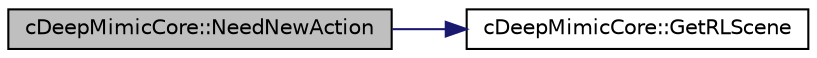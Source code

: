 digraph "cDeepMimicCore::NeedNewAction"
{
 // LATEX_PDF_SIZE
  edge [fontname="Helvetica",fontsize="10",labelfontname="Helvetica",labelfontsize="10"];
  node [fontname="Helvetica",fontsize="10",shape=record];
  rankdir="LR";
  Node1 [label="cDeepMimicCore::NeedNewAction",height=0.2,width=0.4,color="black", fillcolor="grey75", style="filled", fontcolor="black",tooltip=" "];
  Node1 -> Node2 [color="midnightblue",fontsize="10",style="solid",fontname="Helvetica"];
  Node2 [label="cDeepMimicCore::GetRLScene",height=0.2,width=0.4,color="black", fillcolor="white", style="filled",URL="$classc_deep_mimic_core.html#a8eccdd90aeb16fa2e905adb9db949df9",tooltip=" "];
}
